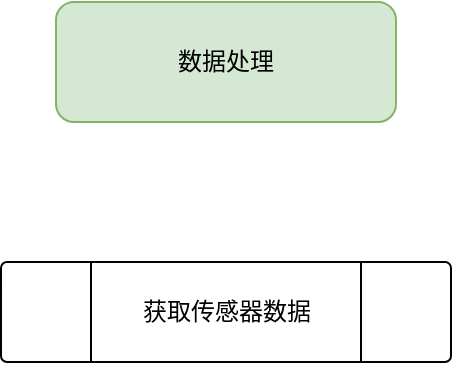 <mxfile version="14.6.13" type="github">
  <diagram id="7af0laprpWHryiODikA8" name="Page-1">
    <mxGraphModel dx="2184" dy="-392" grid="1" gridSize="10" guides="1" tooltips="1" connect="1" arrows="1" fold="1" page="1" pageScale="1" pageWidth="827" pageHeight="1169" math="0" shadow="0">
      <root>
        <mxCell id="0" />
        <mxCell id="1" parent="0" />
        <mxCell id="SSkEU4zFnp9vtyKQEu0X-1" value="数据处理" style="rounded=1;whiteSpace=wrap;html=1;fillColor=#d5e8d4;strokeColor=#82b366;" vertex="1" parent="1">
          <mxGeometry x="-510" y="1240" width="170" height="60" as="geometry" />
        </mxCell>
        <mxCell id="SSkEU4zFnp9vtyKQEu0X-2" value="获取传感器数据" style="verticalLabelPosition=middle;verticalAlign=middle;html=1;shape=process;whiteSpace=wrap;rounded=1;size=0.2;arcSize=6;labelPosition=center;align=center;" vertex="1" parent="1">
          <mxGeometry x="-537.5" y="1370" width="225" height="50" as="geometry" />
        </mxCell>
      </root>
    </mxGraphModel>
  </diagram>
</mxfile>

